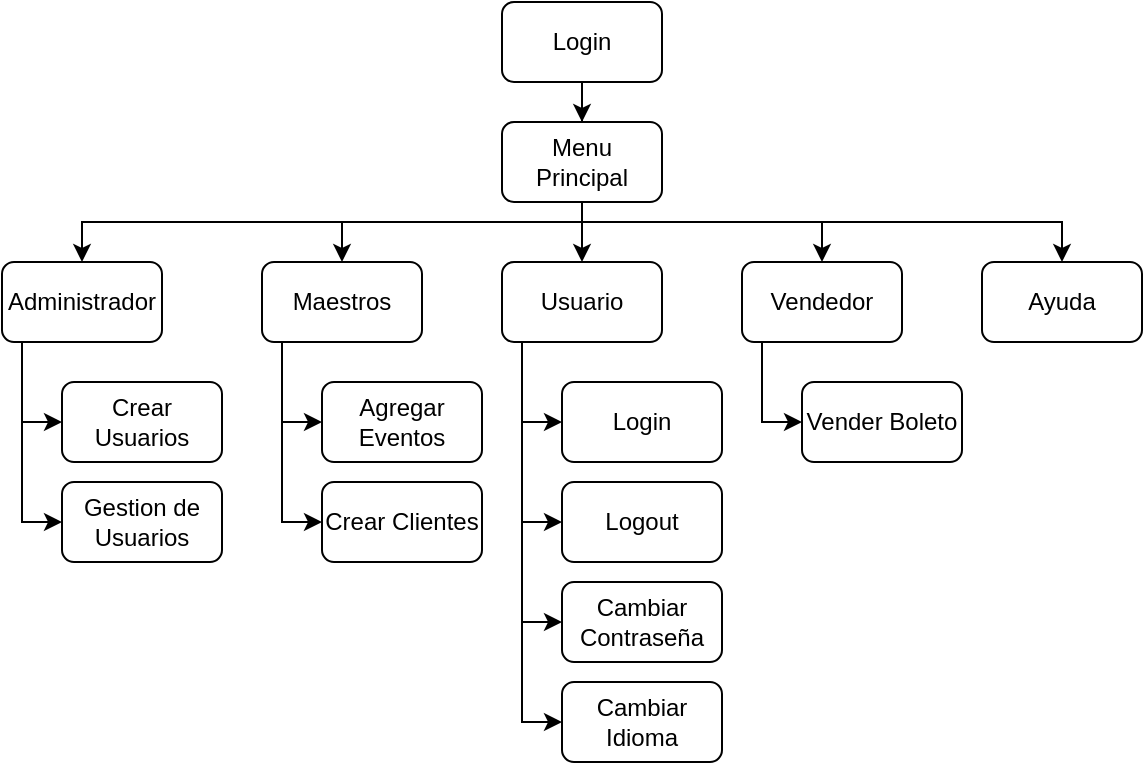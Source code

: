 <mxfile version="27.0.5">
  <diagram name="Page-1" id="_GisUKTVgtWp524I-ZeA">
    <mxGraphModel dx="679" dy="400" grid="1" gridSize="10" guides="1" tooltips="1" connect="1" arrows="1" fold="1" page="1" pageScale="1" pageWidth="850" pageHeight="1100" math="0" shadow="0">
      <root>
        <mxCell id="0" />
        <mxCell id="1" parent="0" />
        <mxCell id="Q2wgirWBLiol3i_C5mPv-46" style="edgeStyle=orthogonalEdgeStyle;rounded=0;orthogonalLoop=1;jettySize=auto;html=1;" parent="1" source="Q2wgirWBLiol3i_C5mPv-1" target="Q2wgirWBLiol3i_C5mPv-3" edge="1">
          <mxGeometry relative="1" as="geometry" />
        </mxCell>
        <mxCell id="Q2wgirWBLiol3i_C5mPv-1" value="Login" style="rounded=1;whiteSpace=wrap;html=1;" parent="1" vertex="1">
          <mxGeometry x="390" y="410" width="80" height="40" as="geometry" />
        </mxCell>
        <mxCell id="Q2wgirWBLiol3i_C5mPv-47" style="edgeStyle=orthogonalEdgeStyle;rounded=0;orthogonalLoop=1;jettySize=auto;html=1;" parent="1" source="Q2wgirWBLiol3i_C5mPv-3" target="Q2wgirWBLiol3i_C5mPv-9" edge="1">
          <mxGeometry relative="1" as="geometry">
            <Array as="points">
              <mxPoint x="430" y="520" />
              <mxPoint x="550" y="520" />
            </Array>
          </mxGeometry>
        </mxCell>
        <mxCell id="Q2wgirWBLiol3i_C5mPv-49" style="edgeStyle=orthogonalEdgeStyle;rounded=0;orthogonalLoop=1;jettySize=auto;html=1;" parent="1" source="Q2wgirWBLiol3i_C5mPv-3" target="Q2wgirWBLiol3i_C5mPv-7" edge="1">
          <mxGeometry relative="1" as="geometry">
            <Array as="points">
              <mxPoint x="430" y="520" />
              <mxPoint x="670" y="520" />
            </Array>
          </mxGeometry>
        </mxCell>
        <mxCell id="Q2wgirWBLiol3i_C5mPv-51" style="edgeStyle=orthogonalEdgeStyle;rounded=0;orthogonalLoop=1;jettySize=auto;html=1;" parent="1" source="Q2wgirWBLiol3i_C5mPv-3" target="Q2wgirWBLiol3i_C5mPv-4" edge="1">
          <mxGeometry relative="1" as="geometry">
            <Array as="points">
              <mxPoint x="430" y="520" />
              <mxPoint x="180" y="520" />
            </Array>
          </mxGeometry>
        </mxCell>
        <mxCell id="QXkkKkp4zO6NPj30p82R-8" style="edgeStyle=orthogonalEdgeStyle;rounded=0;orthogonalLoop=1;jettySize=auto;html=1;" parent="1" source="Q2wgirWBLiol3i_C5mPv-3" target="Q2wgirWBLiol3i_C5mPv-5" edge="1">
          <mxGeometry relative="1" as="geometry" />
        </mxCell>
        <mxCell id="QXkkKkp4zO6NPj30p82R-9" style="edgeStyle=orthogonalEdgeStyle;rounded=0;orthogonalLoop=1;jettySize=auto;html=1;" parent="1" source="Q2wgirWBLiol3i_C5mPv-3" target="Q2wgirWBLiol3i_C5mPv-6" edge="1">
          <mxGeometry relative="1" as="geometry">
            <Array as="points">
              <mxPoint x="430" y="520" />
              <mxPoint x="310" y="520" />
            </Array>
          </mxGeometry>
        </mxCell>
        <mxCell id="Q2wgirWBLiol3i_C5mPv-3" value="Menu Principal" style="rounded=1;whiteSpace=wrap;html=1;" parent="1" vertex="1">
          <mxGeometry x="390" y="470" width="80" height="40" as="geometry" />
        </mxCell>
        <mxCell id="Q2wgirWBLiol3i_C5mPv-27" style="edgeStyle=orthogonalEdgeStyle;rounded=0;orthogonalLoop=1;jettySize=auto;html=1;" parent="1" source="Q2wgirWBLiol3i_C5mPv-4" target="Q2wgirWBLiol3i_C5mPv-8" edge="1">
          <mxGeometry relative="1" as="geometry">
            <Array as="points">
              <mxPoint x="150" y="620" />
            </Array>
          </mxGeometry>
        </mxCell>
        <mxCell id="wgopFCEBdgmJ13NRHV2E-2" style="edgeStyle=orthogonalEdgeStyle;rounded=0;orthogonalLoop=1;jettySize=auto;html=1;" edge="1" parent="1" source="Q2wgirWBLiol3i_C5mPv-4" target="wgopFCEBdgmJ13NRHV2E-1">
          <mxGeometry relative="1" as="geometry">
            <Array as="points">
              <mxPoint x="150" y="670" />
            </Array>
          </mxGeometry>
        </mxCell>
        <mxCell id="Q2wgirWBLiol3i_C5mPv-4" value="Administrador" style="rounded=1;whiteSpace=wrap;html=1;" parent="1" vertex="1">
          <mxGeometry x="140" y="540" width="80" height="40" as="geometry" />
        </mxCell>
        <mxCell id="Q2wgirWBLiol3i_C5mPv-34" style="edgeStyle=orthogonalEdgeStyle;rounded=0;orthogonalLoop=1;jettySize=auto;html=1;" parent="1" source="Q2wgirWBLiol3i_C5mPv-5" target="Q2wgirWBLiol3i_C5mPv-10" edge="1">
          <mxGeometry relative="1" as="geometry">
            <Array as="points">
              <mxPoint x="400" y="620" />
            </Array>
          </mxGeometry>
        </mxCell>
        <mxCell id="Q2wgirWBLiol3i_C5mPv-35" style="edgeStyle=orthogonalEdgeStyle;rounded=0;orthogonalLoop=1;jettySize=auto;html=1;" parent="1" source="Q2wgirWBLiol3i_C5mPv-5" target="Q2wgirWBLiol3i_C5mPv-11" edge="1">
          <mxGeometry relative="1" as="geometry">
            <Array as="points">
              <mxPoint x="400" y="650" />
              <mxPoint x="400" y="650" />
            </Array>
          </mxGeometry>
        </mxCell>
        <mxCell id="QXkkKkp4zO6NPj30p82R-3" style="edgeStyle=orthogonalEdgeStyle;rounded=0;orthogonalLoop=1;jettySize=auto;html=1;" parent="1" source="Q2wgirWBLiol3i_C5mPv-5" target="QXkkKkp4zO6NPj30p82R-1" edge="1">
          <mxGeometry relative="1" as="geometry">
            <Array as="points">
              <mxPoint x="400" y="720" />
            </Array>
          </mxGeometry>
        </mxCell>
        <mxCell id="QXkkKkp4zO6NPj30p82R-4" style="edgeStyle=orthogonalEdgeStyle;rounded=0;orthogonalLoop=1;jettySize=auto;html=1;" parent="1" source="Q2wgirWBLiol3i_C5mPv-5" target="QXkkKkp4zO6NPj30p82R-2" edge="1">
          <mxGeometry relative="1" as="geometry">
            <Array as="points">
              <mxPoint x="400" y="770" />
            </Array>
          </mxGeometry>
        </mxCell>
        <mxCell id="Q2wgirWBLiol3i_C5mPv-5" value="Usuario" style="rounded=1;whiteSpace=wrap;html=1;" parent="1" vertex="1">
          <mxGeometry x="390" y="540" width="80" height="40" as="geometry" />
        </mxCell>
        <mxCell id="Q2wgirWBLiol3i_C5mPv-7" value="Ayuda" style="rounded=1;whiteSpace=wrap;html=1;" parent="1" vertex="1">
          <mxGeometry x="630" y="540" width="80" height="40" as="geometry" />
        </mxCell>
        <mxCell id="Q2wgirWBLiol3i_C5mPv-8" value="Crear Usuarios" style="rounded=1;whiteSpace=wrap;html=1;" parent="1" vertex="1">
          <mxGeometry x="170" y="600" width="80" height="40" as="geometry" />
        </mxCell>
        <mxCell id="Q2wgirWBLiol3i_C5mPv-36" style="edgeStyle=orthogonalEdgeStyle;rounded=0;orthogonalLoop=1;jettySize=auto;html=1;" parent="1" source="Q2wgirWBLiol3i_C5mPv-9" target="Q2wgirWBLiol3i_C5mPv-18" edge="1">
          <mxGeometry relative="1" as="geometry">
            <Array as="points">
              <mxPoint x="520" y="620" />
            </Array>
          </mxGeometry>
        </mxCell>
        <mxCell id="Q2wgirWBLiol3i_C5mPv-9" value="Vendedor" style="rounded=1;whiteSpace=wrap;html=1;" parent="1" vertex="1">
          <mxGeometry x="510" y="540" width="80" height="40" as="geometry" />
        </mxCell>
        <mxCell id="Q2wgirWBLiol3i_C5mPv-10" value="Login" style="rounded=1;whiteSpace=wrap;html=1;" parent="1" vertex="1">
          <mxGeometry x="420" y="600" width="80" height="40" as="geometry" />
        </mxCell>
        <mxCell id="Q2wgirWBLiol3i_C5mPv-11" value="Logout" style="rounded=1;whiteSpace=wrap;html=1;" parent="1" vertex="1">
          <mxGeometry x="420" y="650" width="80" height="40" as="geometry" />
        </mxCell>
        <mxCell id="Q2wgirWBLiol3i_C5mPv-18" value="Vender Boleto" style="rounded=1;whiteSpace=wrap;html=1;" parent="1" vertex="1">
          <mxGeometry x="540" y="600" width="80" height="40" as="geometry" />
        </mxCell>
        <mxCell id="QXkkKkp4zO6NPj30p82R-1" value="Cambiar Contraseña" style="rounded=1;whiteSpace=wrap;html=1;" parent="1" vertex="1">
          <mxGeometry x="420" y="700" width="80" height="40" as="geometry" />
        </mxCell>
        <mxCell id="QXkkKkp4zO6NPj30p82R-2" value="Cambiar Idioma" style="rounded=1;whiteSpace=wrap;html=1;" parent="1" vertex="1">
          <mxGeometry x="420" y="750" width="80" height="40" as="geometry" />
        </mxCell>
        <mxCell id="Q2wgirWBLiol3i_C5mPv-6" value="Maestros" style="rounded=1;whiteSpace=wrap;html=1;" parent="1" vertex="1">
          <mxGeometry x="270" y="540" width="80" height="40" as="geometry" />
        </mxCell>
        <mxCell id="wgopFCEBdgmJ13NRHV2E-1" value="Gestion de Usuarios" style="rounded=1;whiteSpace=wrap;html=1;" vertex="1" parent="1">
          <mxGeometry x="170" y="650" width="80" height="40" as="geometry" />
        </mxCell>
        <mxCell id="wgopFCEBdgmJ13NRHV2E-3" style="edgeStyle=orthogonalEdgeStyle;rounded=0;orthogonalLoop=1;jettySize=auto;html=1;" edge="1" parent="1" target="wgopFCEBdgmJ13NRHV2E-5">
          <mxGeometry relative="1" as="geometry">
            <Array as="points">
              <mxPoint x="280" y="620" />
            </Array>
            <mxPoint x="280" y="580" as="sourcePoint" />
          </mxGeometry>
        </mxCell>
        <mxCell id="wgopFCEBdgmJ13NRHV2E-4" style="edgeStyle=orthogonalEdgeStyle;rounded=0;orthogonalLoop=1;jettySize=auto;html=1;" edge="1" parent="1" target="wgopFCEBdgmJ13NRHV2E-6">
          <mxGeometry relative="1" as="geometry">
            <mxPoint x="280" y="580" as="sourcePoint" />
            <Array as="points">
              <mxPoint x="280" y="670" />
            </Array>
          </mxGeometry>
        </mxCell>
        <mxCell id="wgopFCEBdgmJ13NRHV2E-5" value="Agregar Eventos" style="rounded=1;whiteSpace=wrap;html=1;" vertex="1" parent="1">
          <mxGeometry x="300" y="600" width="80" height="40" as="geometry" />
        </mxCell>
        <mxCell id="wgopFCEBdgmJ13NRHV2E-6" value="Crear Clientes" style="rounded=1;whiteSpace=wrap;html=1;" vertex="1" parent="1">
          <mxGeometry x="300" y="650" width="80" height="40" as="geometry" />
        </mxCell>
      </root>
    </mxGraphModel>
  </diagram>
</mxfile>

